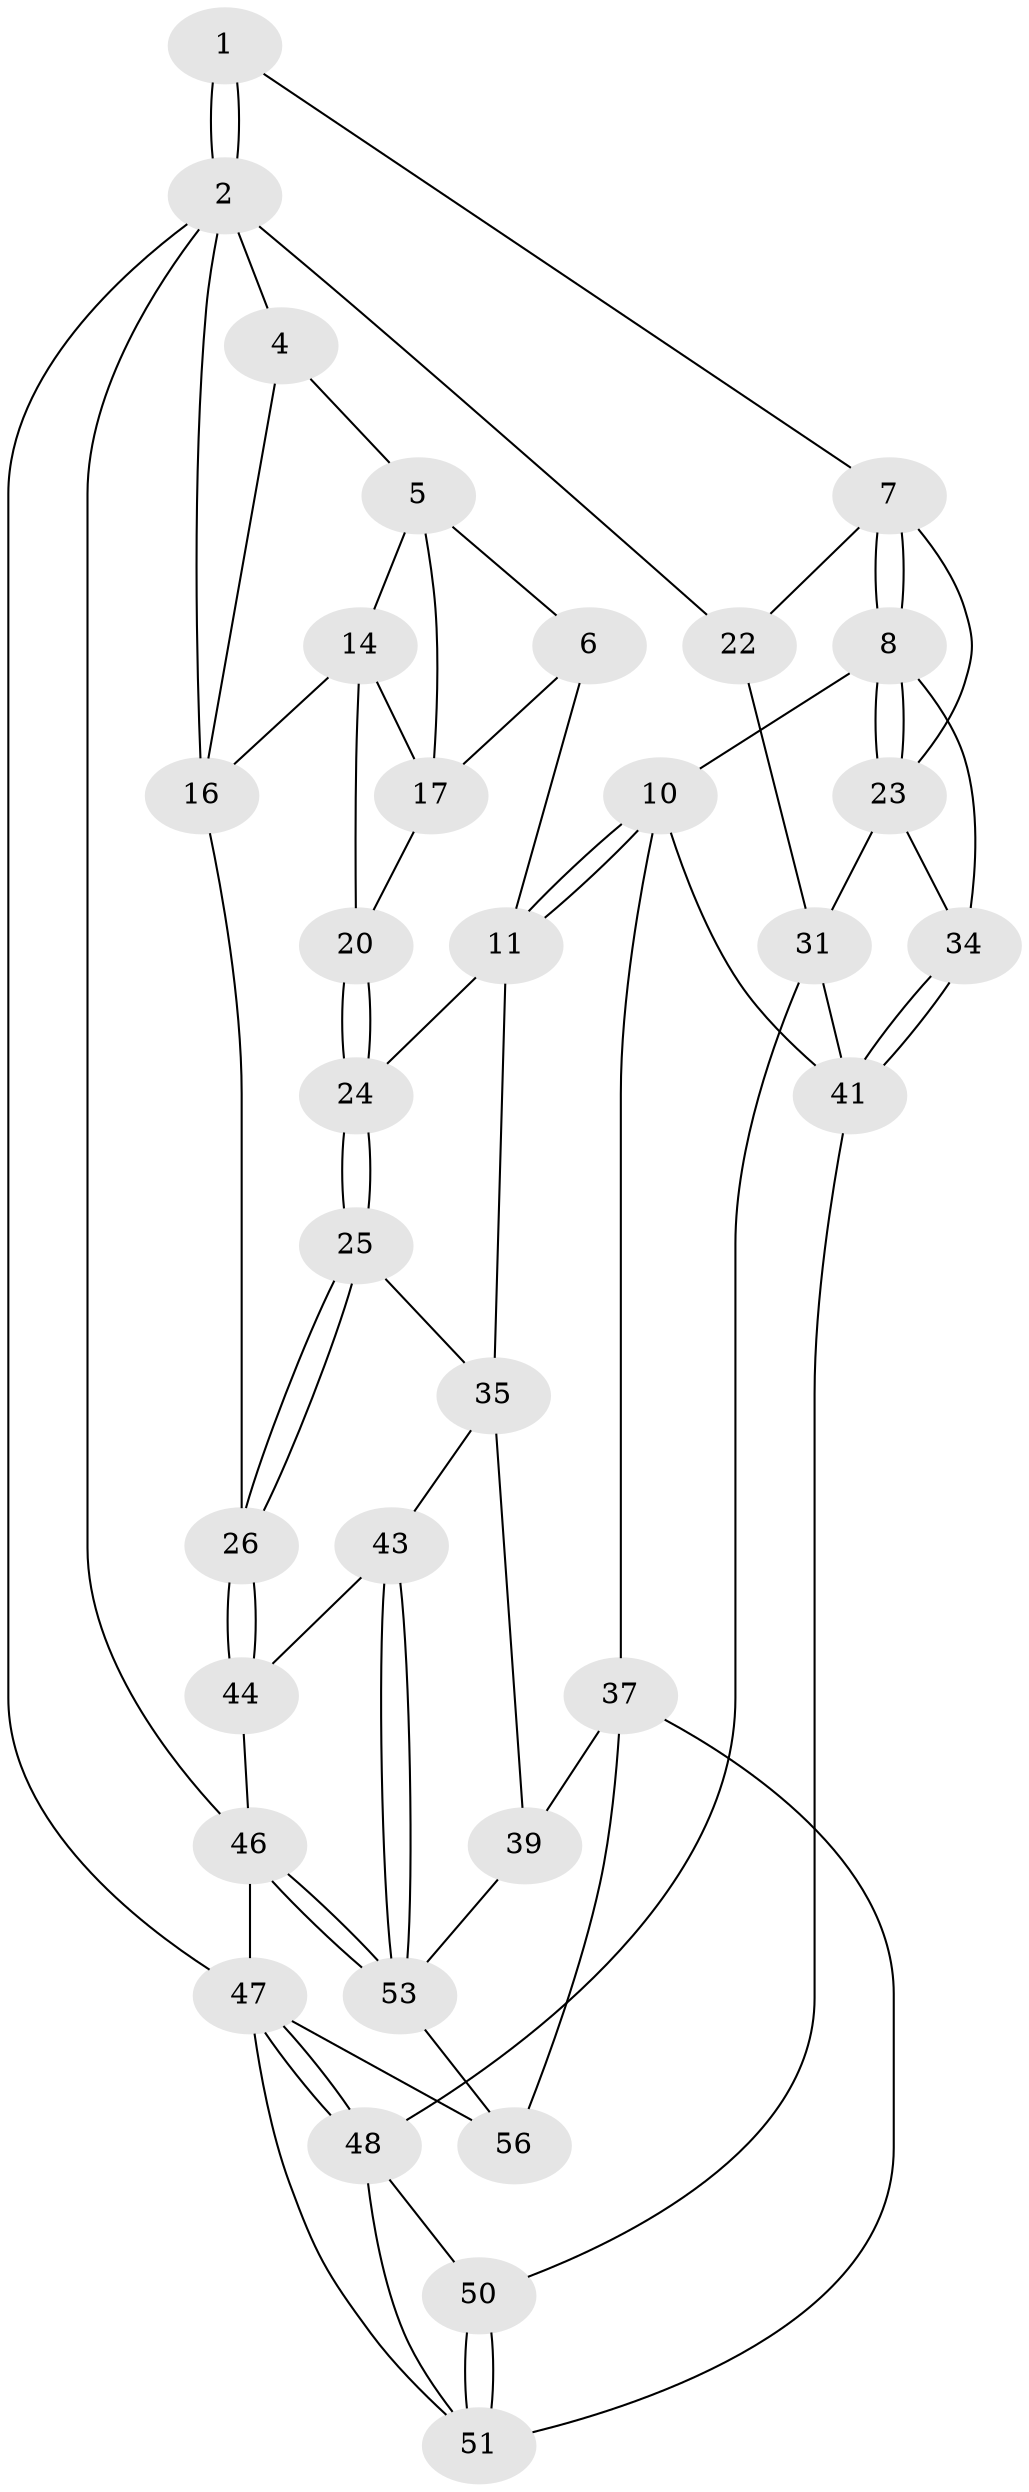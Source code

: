 // Generated by graph-tools (version 1.1) at 2025/52/02/27/25 19:52:39]
// undirected, 33 vertices, 73 edges
graph export_dot {
graph [start="1"]
  node [color=gray90,style=filled];
  1 [pos="+0.6666714576257923+0"];
  2 [pos="+1+0",super="+3"];
  4 [pos="+0+0"];
  5 [pos="+0.4038285786187391+0",super="+13"];
  6 [pos="+0.5030689222919649+0",super="+12"];
  7 [pos="+0.7760039051690436+0.08886946990035001",super="+21"];
  8 [pos="+0.653308585590877+0.2989385408342905",super="+9"];
  10 [pos="+0.6255322821959692+0.32202883458824516",super="+36"];
  11 [pos="+0.6084616540392317+0.31892040449905645",super="+28"];
  14 [pos="+0.3332210465023024+0.01965265923935208",super="+15"];
  16 [pos="+0.15012383720673375+0.09679445915645656",super="+19"];
  17 [pos="+0.5177800236868242+0.24058651102017914",super="+18"];
  20 [pos="+0.30220101007052474+0.16127904888604339"];
  22 [pos="+1+0.041337779577310954"];
  23 [pos="+0.8994890356909018+0.2966248415180611",super="+30"];
  24 [pos="+0.260367255928129+0.25667587725878926",super="+29"];
  25 [pos="+0.03923172375689583+0.43275879304239584",super="+33"];
  26 [pos="+0.027938114119813534+0.44016438360571647",super="+27"];
  31 [pos="+1+0.44619560619312126",super="+32"];
  34 [pos="+0.7437795323892059+0.4339814623614501"];
  35 [pos="+0.4361516250915226+0.5038724963862975",super="+40"];
  37 [pos="+0.5785559045211587+0.7399723925644832",super="+38"];
  39 [pos="+0.4328320087458026+0.7326761150483835"];
  41 [pos="+0.7908522590350878+0.5118891877529079",super="+42"];
  43 [pos="+0.25983354124506686+0.664933979547752"];
  44 [pos="+0.21533980204209507+0.6360725646187718",super="+45"];
  46 [pos="+0+1"];
  47 [pos="+1+1",super="+54"];
  48 [pos="+1+0.6283974937070992",super="+49"];
  50 [pos="+0.8738007981281581+0.6864642834091587"];
  51 [pos="+0.8848683269636719+0.7995022887686669",super="+52"];
  53 [pos="+0+1",super="+55"];
  56 [pos="+0.4992245785756024+1"];
  1 -- 2;
  1 -- 2;
  1 -- 7;
  2 -- 22;
  2 -- 47;
  2 -- 16;
  2 -- 4;
  2 -- 46;
  4 -- 5;
  4 -- 16;
  5 -- 6;
  5 -- 14;
  5 -- 17;
  6 -- 17;
  6 -- 11;
  7 -- 8;
  7 -- 8;
  7 -- 23;
  7 -- 22;
  8 -- 23;
  8 -- 23;
  8 -- 10;
  8 -- 34;
  10 -- 11;
  10 -- 11;
  10 -- 41;
  10 -- 37;
  11 -- 35;
  11 -- 24;
  14 -- 16;
  14 -- 20;
  14 -- 17;
  16 -- 26;
  17 -- 20;
  20 -- 24;
  20 -- 24;
  22 -- 31;
  23 -- 34;
  23 -- 31;
  24 -- 25 [weight=2];
  24 -- 25;
  25 -- 26;
  25 -- 26;
  25 -- 35;
  26 -- 44 [weight=2];
  26 -- 44;
  31 -- 41;
  31 -- 48;
  34 -- 41;
  34 -- 41;
  35 -- 43;
  35 -- 39;
  37 -- 51;
  37 -- 56;
  37 -- 39;
  39 -- 53;
  41 -- 50;
  43 -- 44;
  43 -- 53;
  43 -- 53;
  44 -- 46;
  46 -- 53;
  46 -- 53;
  46 -- 47;
  47 -- 48;
  47 -- 48;
  47 -- 56;
  47 -- 51;
  48 -- 51;
  48 -- 50;
  50 -- 51;
  50 -- 51;
  53 -- 56;
}
